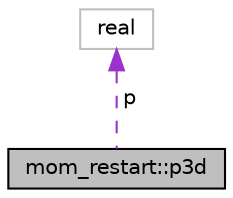 digraph "mom_restart::p3d"
{
 // INTERACTIVE_SVG=YES
 // LATEX_PDF_SIZE
  edge [fontname="Helvetica",fontsize="10",labelfontname="Helvetica",labelfontsize="10"];
  node [fontname="Helvetica",fontsize="10",shape=record];
  Node1 [label="mom_restart::p3d",height=0.2,width=0.4,color="black", fillcolor="grey75", style="filled", fontcolor="black",tooltip="A type for making arrays of pointers to 3-d arrays."];
  Node2 -> Node1 [dir="back",color="darkorchid3",fontsize="10",style="dashed",label=" p" ,fontname="Helvetica"];
  Node2 [label="real",height=0.2,width=0.4,color="grey75", fillcolor="white", style="filled",tooltip=" "];
}
